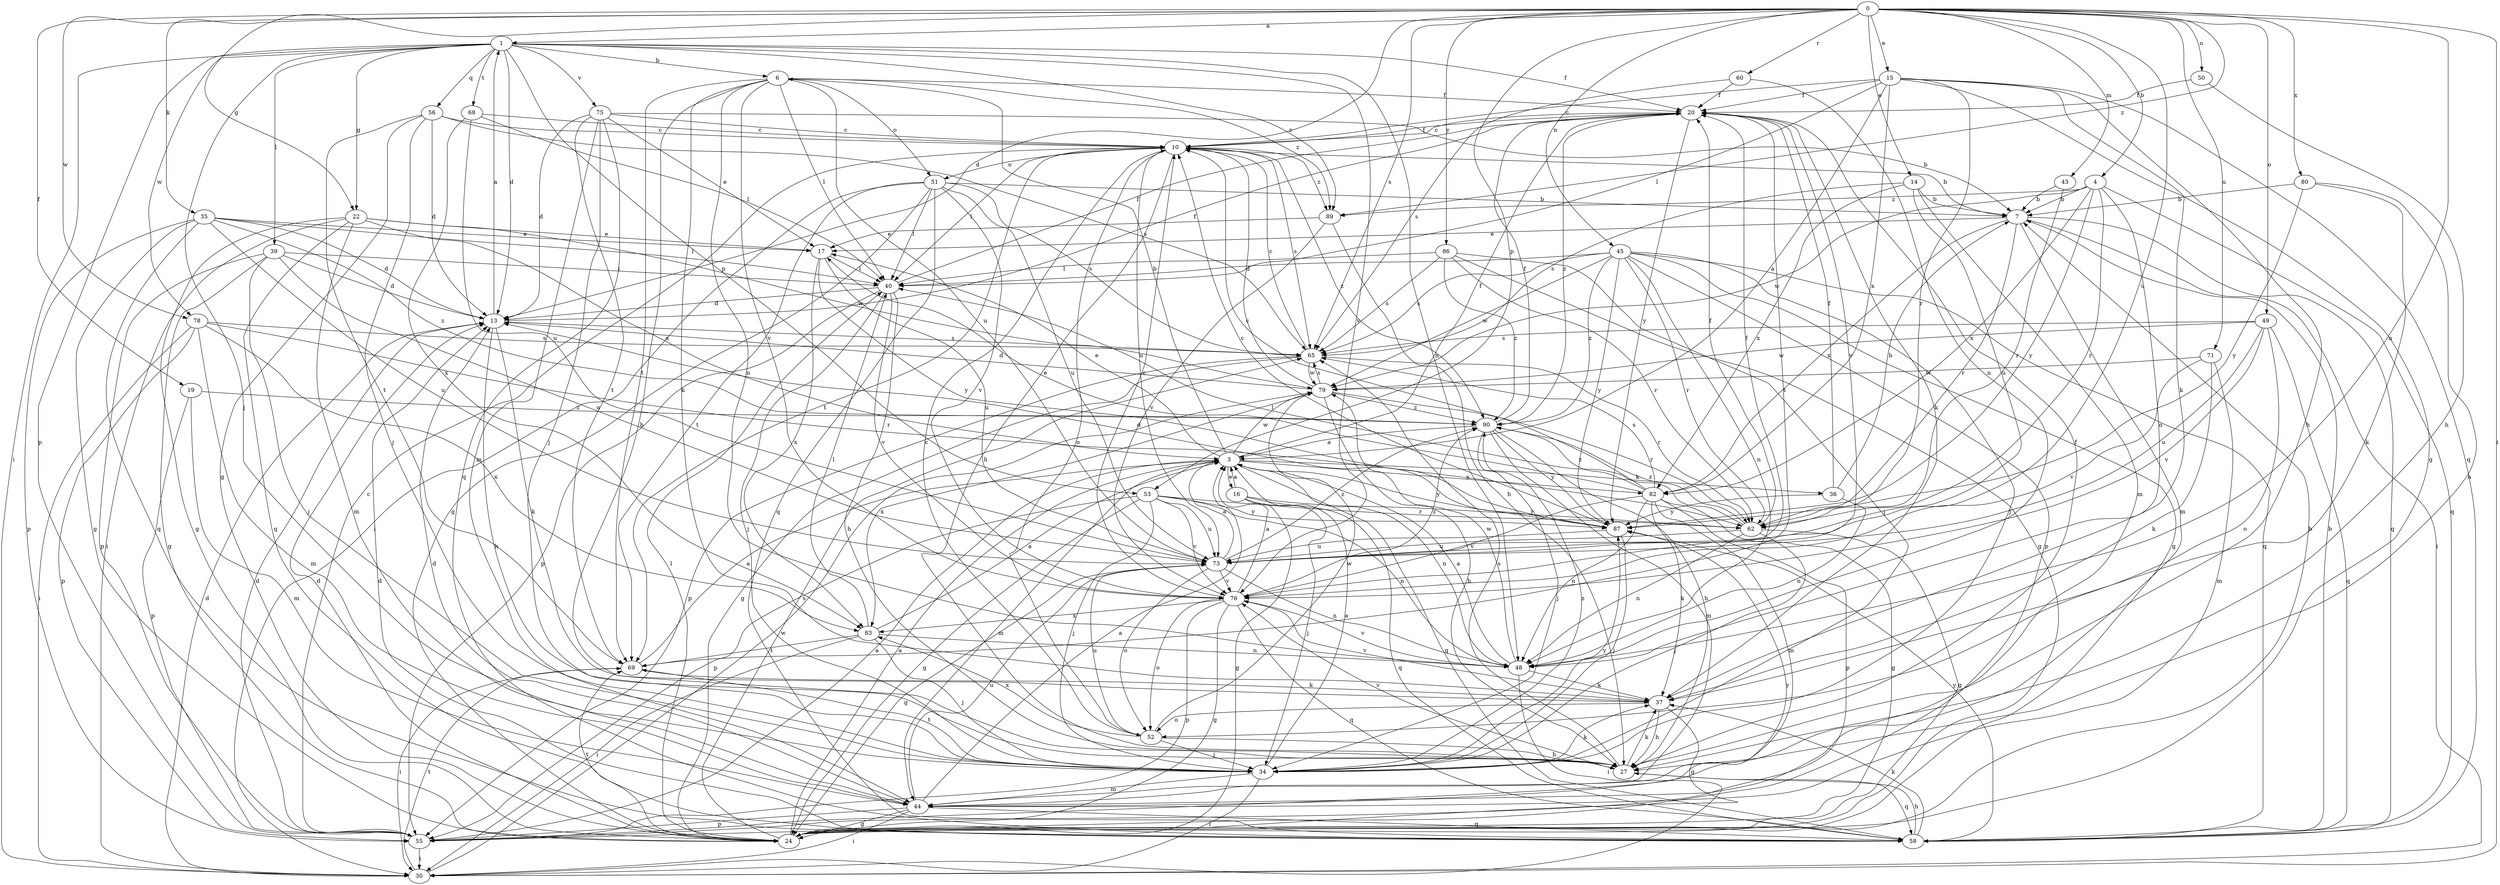 strict digraph  {
0;
1;
3;
4;
6;
7;
10;
13;
14;
15;
16;
17;
19;
20;
22;
24;
27;
30;
34;
35;
36;
37;
39;
40;
43;
44;
45;
48;
49;
50;
51;
52;
53;
55;
56;
58;
60;
62;
65;
68;
69;
71;
73;
75;
76;
78;
79;
80;
82;
83;
86;
87;
89;
90;
0 -> 1  [label=a];
0 -> 4  [label=b];
0 -> 13  [label=d];
0 -> 14  [label=e];
0 -> 15  [label=e];
0 -> 19  [label=f];
0 -> 22  [label=g];
0 -> 30  [label=i];
0 -> 35  [label=k];
0 -> 43  [label=m];
0 -> 45  [label=n];
0 -> 48  [label=n];
0 -> 49  [label=o];
0 -> 50  [label=o];
0 -> 53  [label=p];
0 -> 60  [label=r];
0 -> 65  [label=s];
0 -> 71  [label=u];
0 -> 73  [label=u];
0 -> 78  [label=w];
0 -> 80  [label=x];
0 -> 86  [label=y];
0 -> 89  [label=z];
1 -> 6  [label=b];
1 -> 13  [label=d];
1 -> 20  [label=f];
1 -> 22  [label=g];
1 -> 30  [label=i];
1 -> 34  [label=j];
1 -> 39  [label=l];
1 -> 48  [label=n];
1 -> 53  [label=p];
1 -> 55  [label=p];
1 -> 56  [label=q];
1 -> 68  [label=t];
1 -> 75  [label=v];
1 -> 76  [label=v];
1 -> 78  [label=w];
1 -> 89  [label=z];
3 -> 6  [label=b];
3 -> 16  [label=e];
3 -> 17  [label=e];
3 -> 20  [label=f];
3 -> 36  [label=k];
3 -> 44  [label=m];
3 -> 48  [label=n];
3 -> 58  [label=q];
3 -> 79  [label=w];
3 -> 82  [label=x];
3 -> 87  [label=y];
4 -> 7  [label=b];
4 -> 48  [label=n];
4 -> 58  [label=q];
4 -> 62  [label=r];
4 -> 79  [label=w];
4 -> 82  [label=x];
4 -> 87  [label=y];
4 -> 89  [label=z];
6 -> 20  [label=f];
6 -> 27  [label=h];
6 -> 37  [label=k];
6 -> 40  [label=l];
6 -> 48  [label=n];
6 -> 51  [label=o];
6 -> 69  [label=t];
6 -> 73  [label=u];
6 -> 76  [label=v];
6 -> 89  [label=z];
7 -> 17  [label=e];
7 -> 30  [label=i];
7 -> 44  [label=m];
7 -> 58  [label=q];
7 -> 62  [label=r];
7 -> 82  [label=x];
10 -> 7  [label=b];
10 -> 20  [label=f];
10 -> 27  [label=h];
10 -> 40  [label=l];
10 -> 51  [label=o];
10 -> 52  [label=o];
10 -> 65  [label=s];
10 -> 69  [label=t];
10 -> 73  [label=u];
10 -> 89  [label=z];
10 -> 90  [label=z];
13 -> 1  [label=a];
13 -> 20  [label=f];
13 -> 27  [label=h];
13 -> 37  [label=k];
13 -> 65  [label=s];
14 -> 7  [label=b];
14 -> 44  [label=m];
14 -> 65  [label=s];
14 -> 73  [label=u];
14 -> 82  [label=x];
15 -> 3  [label=a];
15 -> 10  [label=c];
15 -> 20  [label=f];
15 -> 24  [label=g];
15 -> 27  [label=h];
15 -> 37  [label=k];
15 -> 40  [label=l];
15 -> 58  [label=q];
15 -> 62  [label=r];
15 -> 82  [label=x];
16 -> 3  [label=a];
16 -> 24  [label=g];
16 -> 34  [label=j];
16 -> 58  [label=q];
16 -> 62  [label=r];
17 -> 40  [label=l];
17 -> 73  [label=u];
17 -> 83  [label=x];
17 -> 87  [label=y];
19 -> 44  [label=m];
19 -> 55  [label=p];
19 -> 90  [label=z];
20 -> 10  [label=c];
20 -> 37  [label=k];
20 -> 69  [label=t];
20 -> 76  [label=v];
20 -> 87  [label=y];
20 -> 90  [label=z];
22 -> 3  [label=a];
22 -> 17  [label=e];
22 -> 24  [label=g];
22 -> 30  [label=i];
22 -> 44  [label=m];
22 -> 58  [label=q];
22 -> 79  [label=w];
24 -> 3  [label=a];
24 -> 7  [label=b];
24 -> 13  [label=d];
24 -> 40  [label=l];
24 -> 65  [label=s];
24 -> 69  [label=t];
27 -> 20  [label=f];
27 -> 37  [label=k];
27 -> 58  [label=q];
27 -> 65  [label=s];
27 -> 76  [label=v];
30 -> 13  [label=d];
30 -> 69  [label=t];
30 -> 79  [label=w];
34 -> 3  [label=a];
34 -> 30  [label=i];
34 -> 37  [label=k];
34 -> 44  [label=m];
34 -> 69  [label=t];
34 -> 87  [label=y];
34 -> 90  [label=z];
35 -> 13  [label=d];
35 -> 17  [label=e];
35 -> 24  [label=g];
35 -> 40  [label=l];
35 -> 55  [label=p];
35 -> 58  [label=q];
35 -> 73  [label=u];
35 -> 90  [label=z];
36 -> 7  [label=b];
36 -> 20  [label=f];
36 -> 48  [label=n];
36 -> 87  [label=y];
37 -> 24  [label=g];
37 -> 27  [label=h];
37 -> 52  [label=o];
37 -> 76  [label=v];
39 -> 13  [label=d];
39 -> 24  [label=g];
39 -> 34  [label=j];
39 -> 40  [label=l];
39 -> 55  [label=p];
39 -> 73  [label=u];
40 -> 13  [label=d];
40 -> 20  [label=f];
40 -> 27  [label=h];
40 -> 34  [label=j];
40 -> 55  [label=p];
40 -> 76  [label=v];
43 -> 7  [label=b];
43 -> 62  [label=r];
44 -> 3  [label=a];
44 -> 13  [label=d];
44 -> 24  [label=g];
44 -> 30  [label=i];
44 -> 55  [label=p];
44 -> 58  [label=q];
44 -> 73  [label=u];
45 -> 24  [label=g];
45 -> 34  [label=j];
45 -> 40  [label=l];
45 -> 48  [label=n];
45 -> 55  [label=p];
45 -> 58  [label=q];
45 -> 62  [label=r];
45 -> 65  [label=s];
45 -> 79  [label=w];
45 -> 87  [label=y];
45 -> 90  [label=z];
48 -> 3  [label=a];
48 -> 30  [label=i];
48 -> 37  [label=k];
48 -> 76  [label=v];
48 -> 79  [label=w];
49 -> 52  [label=o];
49 -> 58  [label=q];
49 -> 65  [label=s];
49 -> 73  [label=u];
49 -> 76  [label=v];
49 -> 79  [label=w];
50 -> 20  [label=f];
50 -> 27  [label=h];
51 -> 7  [label=b];
51 -> 24  [label=g];
51 -> 30  [label=i];
51 -> 40  [label=l];
51 -> 58  [label=q];
51 -> 65  [label=s];
51 -> 69  [label=t];
51 -> 73  [label=u];
51 -> 76  [label=v];
52 -> 10  [label=c];
52 -> 27  [label=h];
52 -> 34  [label=j];
52 -> 73  [label=u];
52 -> 79  [label=w];
52 -> 83  [label=x];
53 -> 24  [label=g];
53 -> 34  [label=j];
53 -> 48  [label=n];
53 -> 55  [label=p];
53 -> 62  [label=r];
53 -> 73  [label=u];
53 -> 76  [label=v];
53 -> 87  [label=y];
55 -> 3  [label=a];
55 -> 10  [label=c];
55 -> 13  [label=d];
55 -> 30  [label=i];
55 -> 87  [label=y];
56 -> 10  [label=c];
56 -> 13  [label=d];
56 -> 24  [label=g];
56 -> 34  [label=j];
56 -> 65  [label=s];
56 -> 69  [label=t];
58 -> 7  [label=b];
58 -> 13  [label=d];
58 -> 27  [label=h];
58 -> 37  [label=k];
58 -> 87  [label=y];
60 -> 20  [label=f];
60 -> 48  [label=n];
60 -> 65  [label=s];
62 -> 20  [label=f];
62 -> 24  [label=g];
62 -> 34  [label=j];
62 -> 40  [label=l];
62 -> 48  [label=n];
62 -> 73  [label=u];
62 -> 90  [label=z];
65 -> 10  [label=c];
65 -> 24  [label=g];
65 -> 55  [label=p];
65 -> 62  [label=r];
65 -> 79  [label=w];
68 -> 10  [label=c];
68 -> 40  [label=l];
68 -> 73  [label=u];
68 -> 83  [label=x];
69 -> 3  [label=a];
69 -> 30  [label=i];
69 -> 37  [label=k];
71 -> 37  [label=k];
71 -> 44  [label=m];
71 -> 76  [label=v];
71 -> 79  [label=w];
73 -> 3  [label=a];
73 -> 20  [label=f];
73 -> 24  [label=g];
73 -> 48  [label=n];
73 -> 52  [label=o];
73 -> 76  [label=v];
73 -> 90  [label=z];
75 -> 7  [label=b];
75 -> 10  [label=c];
75 -> 13  [label=d];
75 -> 17  [label=e];
75 -> 34  [label=j];
75 -> 44  [label=m];
75 -> 58  [label=q];
75 -> 69  [label=t];
76 -> 3  [label=a];
76 -> 10  [label=c];
76 -> 24  [label=g];
76 -> 52  [label=o];
76 -> 55  [label=p];
76 -> 58  [label=q];
76 -> 83  [label=x];
76 -> 90  [label=z];
78 -> 30  [label=i];
78 -> 44  [label=m];
78 -> 55  [label=p];
78 -> 62  [label=r];
78 -> 65  [label=s];
78 -> 83  [label=x];
79 -> 10  [label=c];
79 -> 13  [label=d];
79 -> 27  [label=h];
79 -> 62  [label=r];
79 -> 65  [label=s];
79 -> 83  [label=x];
79 -> 90  [label=z];
80 -> 7  [label=b];
80 -> 27  [label=h];
80 -> 37  [label=k];
80 -> 87  [label=y];
82 -> 10  [label=c];
82 -> 17  [label=e];
82 -> 24  [label=g];
82 -> 37  [label=k];
82 -> 44  [label=m];
82 -> 48  [label=n];
82 -> 55  [label=p];
82 -> 65  [label=s];
82 -> 76  [label=v];
82 -> 90  [label=z];
83 -> 3  [label=a];
83 -> 30  [label=i];
83 -> 34  [label=j];
83 -> 40  [label=l];
83 -> 48  [label=n];
83 -> 69  [label=t];
86 -> 24  [label=g];
86 -> 34  [label=j];
86 -> 40  [label=l];
86 -> 62  [label=r];
86 -> 65  [label=s];
86 -> 90  [label=z];
87 -> 10  [label=c];
87 -> 13  [label=d];
87 -> 34  [label=j];
87 -> 73  [label=u];
89 -> 17  [label=e];
89 -> 27  [label=h];
89 -> 76  [label=v];
90 -> 3  [label=a];
90 -> 20  [label=f];
90 -> 27  [label=h];
90 -> 34  [label=j];
90 -> 44  [label=m];
90 -> 87  [label=y];
}
